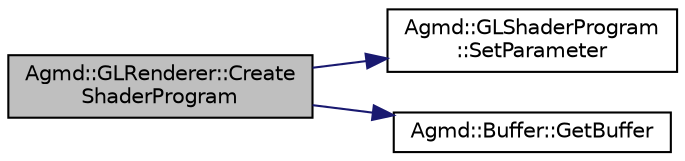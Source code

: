 digraph "Agmd::GLRenderer::CreateShaderProgram"
{
  edge [fontname="Helvetica",fontsize="10",labelfontname="Helvetica",labelfontsize="10"];
  node [fontname="Helvetica",fontsize="10",shape=record];
  rankdir="LR";
  Node1 [label="Agmd::GLRenderer::Create\lShaderProgram",height=0.2,width=0.4,color="black", fillcolor="grey75", style="filled" fontcolor="black"];
  Node1 -> Node2 [color="midnightblue",fontsize="10",style="solid",fontname="Helvetica"];
  Node2 [label="Agmd::GLShaderProgram\l::SetParameter",height=0.2,width=0.4,color="black", fillcolor="white", style="filled",URL="$class_agmd_1_1_g_l_shader_program.html#aa0f7a8f1e7a162199085b36f2c5711e2"];
  Node1 -> Node3 [color="midnightblue",fontsize="10",style="solid",fontname="Helvetica"];
  Node3 [label="Agmd::Buffer::GetBuffer",height=0.2,width=0.4,color="black", fillcolor="white", style="filled",URL="$class_agmd_1_1_buffer.html#abbf5fa4d71dd39460eb5352d0a986993"];
}
